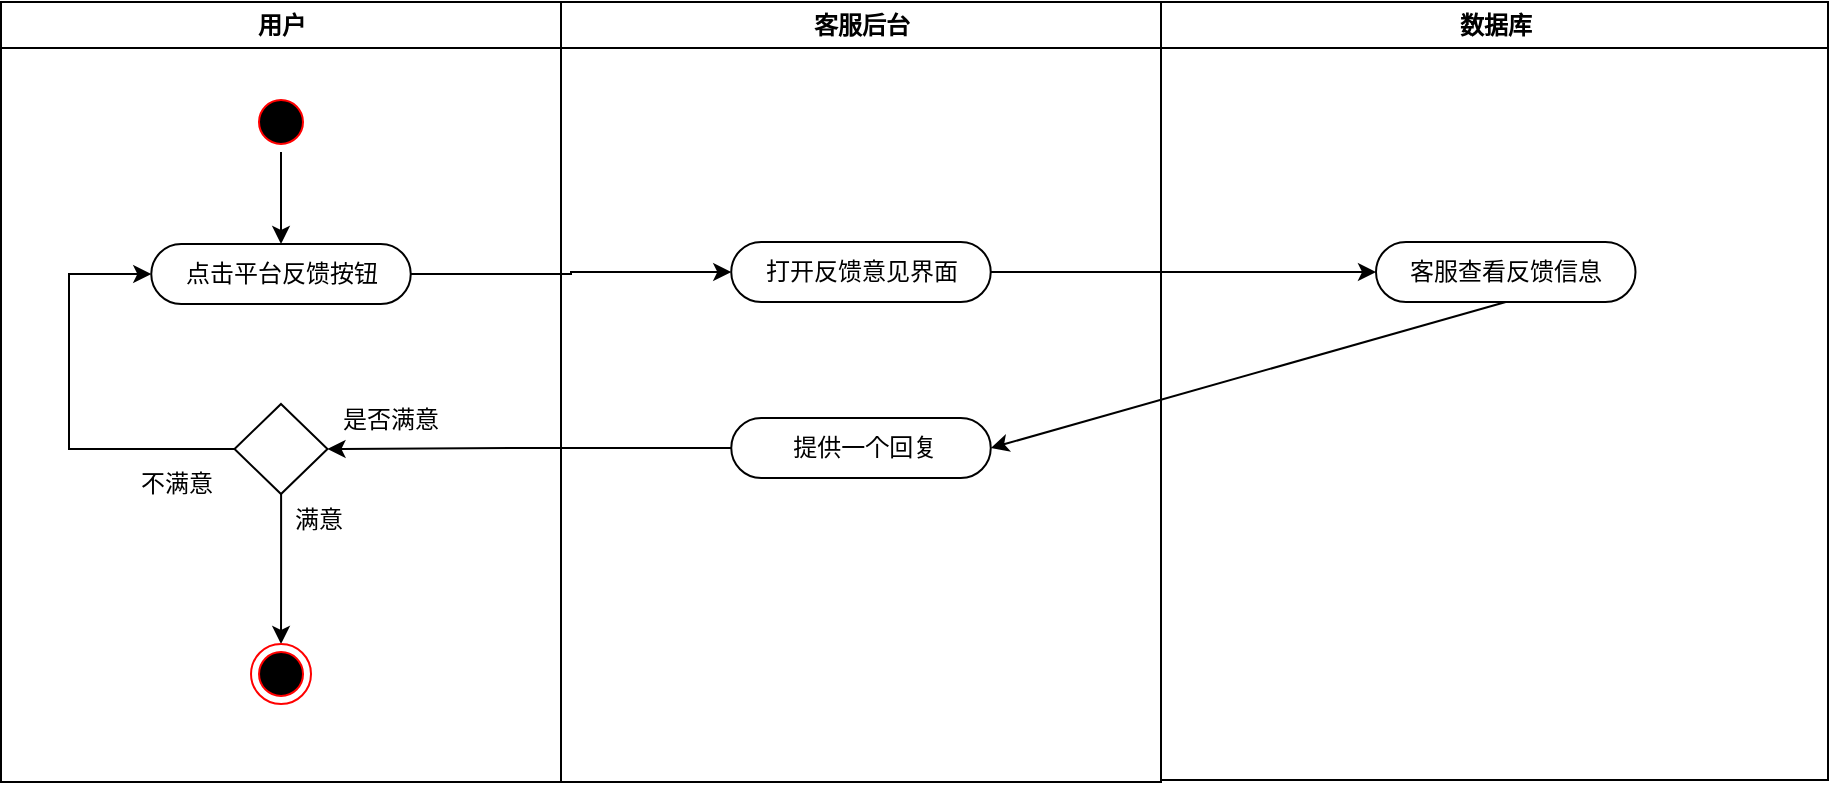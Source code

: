<mxfile version="17.4.5" type="github">
  <diagram id="DganD6F-rB5YPHG4zeg4" name="第 1 页">
    <mxGraphModel dx="1036" dy="557" grid="0" gridSize="10" guides="1" tooltips="1" connect="1" arrows="1" fold="1" page="1" pageScale="1" pageWidth="1169" pageHeight="827" math="0" shadow="0">
      <root>
        <mxCell id="0" />
        <mxCell id="1" parent="0" />
        <mxCell id="D1vMNWqhvlheflFFIrMF-1" value="用户" style="swimlane;whiteSpace=wrap" vertex="1" parent="1">
          <mxGeometry x="164.5" y="127" width="280" height="390" as="geometry" />
        </mxCell>
        <mxCell id="D1vMNWqhvlheflFFIrMF-2" style="edgeStyle=orthogonalEdgeStyle;rounded=0;orthogonalLoop=1;jettySize=auto;html=1;entryX=0.5;entryY=0;entryDx=0;entryDy=0;" edge="1" parent="D1vMNWqhvlheflFFIrMF-1" source="D1vMNWqhvlheflFFIrMF-3" target="D1vMNWqhvlheflFFIrMF-4">
          <mxGeometry relative="1" as="geometry" />
        </mxCell>
        <mxCell id="D1vMNWqhvlheflFFIrMF-3" value="" style="ellipse;shape=startState;fillColor=#000000;strokeColor=#ff0000;" vertex="1" parent="D1vMNWqhvlheflFFIrMF-1">
          <mxGeometry x="125" y="45" width="30" height="30" as="geometry" />
        </mxCell>
        <mxCell id="D1vMNWqhvlheflFFIrMF-4" value="点击平台反馈按钮" style="rounded=1;whiteSpace=wrap;html=1;arcSize=50;" vertex="1" parent="D1vMNWqhvlheflFFIrMF-1">
          <mxGeometry x="75.13" y="121" width="129.75" height="30" as="geometry" />
        </mxCell>
        <mxCell id="D1vMNWqhvlheflFFIrMF-5" style="edgeStyle=orthogonalEdgeStyle;rounded=0;orthogonalLoop=1;jettySize=auto;html=1;entryX=0;entryY=0.5;entryDx=0;entryDy=0;exitX=0;exitY=0.5;exitDx=0;exitDy=0;" edge="1" parent="D1vMNWqhvlheflFFIrMF-1" source="D1vMNWqhvlheflFFIrMF-7" target="D1vMNWqhvlheflFFIrMF-4">
          <mxGeometry relative="1" as="geometry">
            <Array as="points">
              <mxPoint x="34" y="224" />
              <mxPoint x="34" y="136" />
            </Array>
          </mxGeometry>
        </mxCell>
        <mxCell id="D1vMNWqhvlheflFFIrMF-6" style="edgeStyle=orthogonalEdgeStyle;rounded=0;orthogonalLoop=1;jettySize=auto;html=1;entryX=0.5;entryY=0;entryDx=0;entryDy=0;" edge="1" parent="D1vMNWqhvlheflFFIrMF-1" source="D1vMNWqhvlheflFFIrMF-7" target="D1vMNWqhvlheflFFIrMF-10">
          <mxGeometry relative="1" as="geometry" />
        </mxCell>
        <mxCell id="D1vMNWqhvlheflFFIrMF-7" value="" style="rhombus;whiteSpace=wrap;html=1;" vertex="1" parent="D1vMNWqhvlheflFFIrMF-1">
          <mxGeometry x="116.75" y="201" width="46.5" height="45" as="geometry" />
        </mxCell>
        <mxCell id="D1vMNWqhvlheflFFIrMF-8" value="满意" style="text;html=1;align=center;verticalAlign=middle;resizable=0;points=[];autosize=1;strokeColor=none;fillColor=none;" vertex="1" parent="D1vMNWqhvlheflFFIrMF-1">
          <mxGeometry x="141.25" y="250" width="34" height="18" as="geometry" />
        </mxCell>
        <mxCell id="D1vMNWqhvlheflFFIrMF-9" value="不满意" style="text;html=1;align=center;verticalAlign=middle;resizable=0;points=[];autosize=1;strokeColor=none;fillColor=none;" vertex="1" parent="D1vMNWqhvlheflFFIrMF-1">
          <mxGeometry x="64.5" y="232" width="46" height="18" as="geometry" />
        </mxCell>
        <mxCell id="D1vMNWqhvlheflFFIrMF-10" value="" style="ellipse;html=1;shape=endState;fillColor=#000000;strokeColor=#ff0000;" vertex="1" parent="D1vMNWqhvlheflFFIrMF-1">
          <mxGeometry x="125.01" y="321" width="30" height="30" as="geometry" />
        </mxCell>
        <mxCell id="D1vMNWqhvlheflFFIrMF-11" value="客服后台" style="swimlane;whiteSpace=wrap" vertex="1" parent="1">
          <mxGeometry x="444.5" y="127" width="300" height="390" as="geometry" />
        </mxCell>
        <mxCell id="D1vMNWqhvlheflFFIrMF-12" value="打开反馈意见界面" style="rounded=1;whiteSpace=wrap;html=1;arcSize=50;" vertex="1" parent="D1vMNWqhvlheflFFIrMF-11">
          <mxGeometry x="85.12" y="120" width="129.75" height="30" as="geometry" />
        </mxCell>
        <mxCell id="D1vMNWqhvlheflFFIrMF-13" value="&amp;nbsp;提供一个回复" style="rounded=1;whiteSpace=wrap;html=1;arcSize=50;" vertex="1" parent="D1vMNWqhvlheflFFIrMF-11">
          <mxGeometry x="85.13" y="208" width="129.75" height="30" as="geometry" />
        </mxCell>
        <mxCell id="D1vMNWqhvlheflFFIrMF-14" value="数据库" style="swimlane;whiteSpace=wrap;startSize=23;" vertex="1" parent="1">
          <mxGeometry x="744.5" y="127" width="333.5" height="389" as="geometry" />
        </mxCell>
        <mxCell id="D1vMNWqhvlheflFFIrMF-15" value="客服查看反馈信息" style="rounded=1;whiteSpace=wrap;html=1;arcSize=50;" vertex="1" parent="D1vMNWqhvlheflFFIrMF-14">
          <mxGeometry x="107.5" y="120" width="129.75" height="30" as="geometry" />
        </mxCell>
        <mxCell id="D1vMNWqhvlheflFFIrMF-16" style="edgeStyle=orthogonalEdgeStyle;rounded=0;orthogonalLoop=1;jettySize=auto;html=1;entryX=0;entryY=0.5;entryDx=0;entryDy=0;" edge="1" parent="1" source="D1vMNWqhvlheflFFIrMF-4" target="D1vMNWqhvlheflFFIrMF-12">
          <mxGeometry relative="1" as="geometry" />
        </mxCell>
        <mxCell id="D1vMNWqhvlheflFFIrMF-17" style="edgeStyle=orthogonalEdgeStyle;rounded=0;orthogonalLoop=1;jettySize=auto;html=1;entryX=0;entryY=0.5;entryDx=0;entryDy=0;" edge="1" parent="1" source="D1vMNWqhvlheflFFIrMF-12" target="D1vMNWqhvlheflFFIrMF-15">
          <mxGeometry relative="1" as="geometry" />
        </mxCell>
        <mxCell id="D1vMNWqhvlheflFFIrMF-18" style="edgeStyle=orthogonalEdgeStyle;rounded=0;orthogonalLoop=1;jettySize=auto;html=1;entryX=1;entryY=0.5;entryDx=0;entryDy=0;" edge="1" parent="1" source="D1vMNWqhvlheflFFIrMF-13" target="D1vMNWqhvlheflFFIrMF-7">
          <mxGeometry relative="1" as="geometry">
            <mxPoint x="369.38" y="351" as="targetPoint" />
          </mxGeometry>
        </mxCell>
        <mxCell id="D1vMNWqhvlheflFFIrMF-19" style="rounded=0;orthogonalLoop=1;jettySize=auto;html=1;entryX=1;entryY=0.5;entryDx=0;entryDy=0;exitX=0.5;exitY=1;exitDx=0;exitDy=0;" edge="1" parent="1" source="D1vMNWqhvlheflFFIrMF-15" target="D1vMNWqhvlheflFFIrMF-13">
          <mxGeometry relative="1" as="geometry" />
        </mxCell>
        <mxCell id="D1vMNWqhvlheflFFIrMF-20" value="是否满意" style="text;html=1;align=center;verticalAlign=middle;resizable=0;points=[];autosize=1;strokeColor=none;fillColor=none;" vertex="1" parent="1">
          <mxGeometry x="330" y="327" width="58" height="18" as="geometry" />
        </mxCell>
      </root>
    </mxGraphModel>
  </diagram>
</mxfile>
